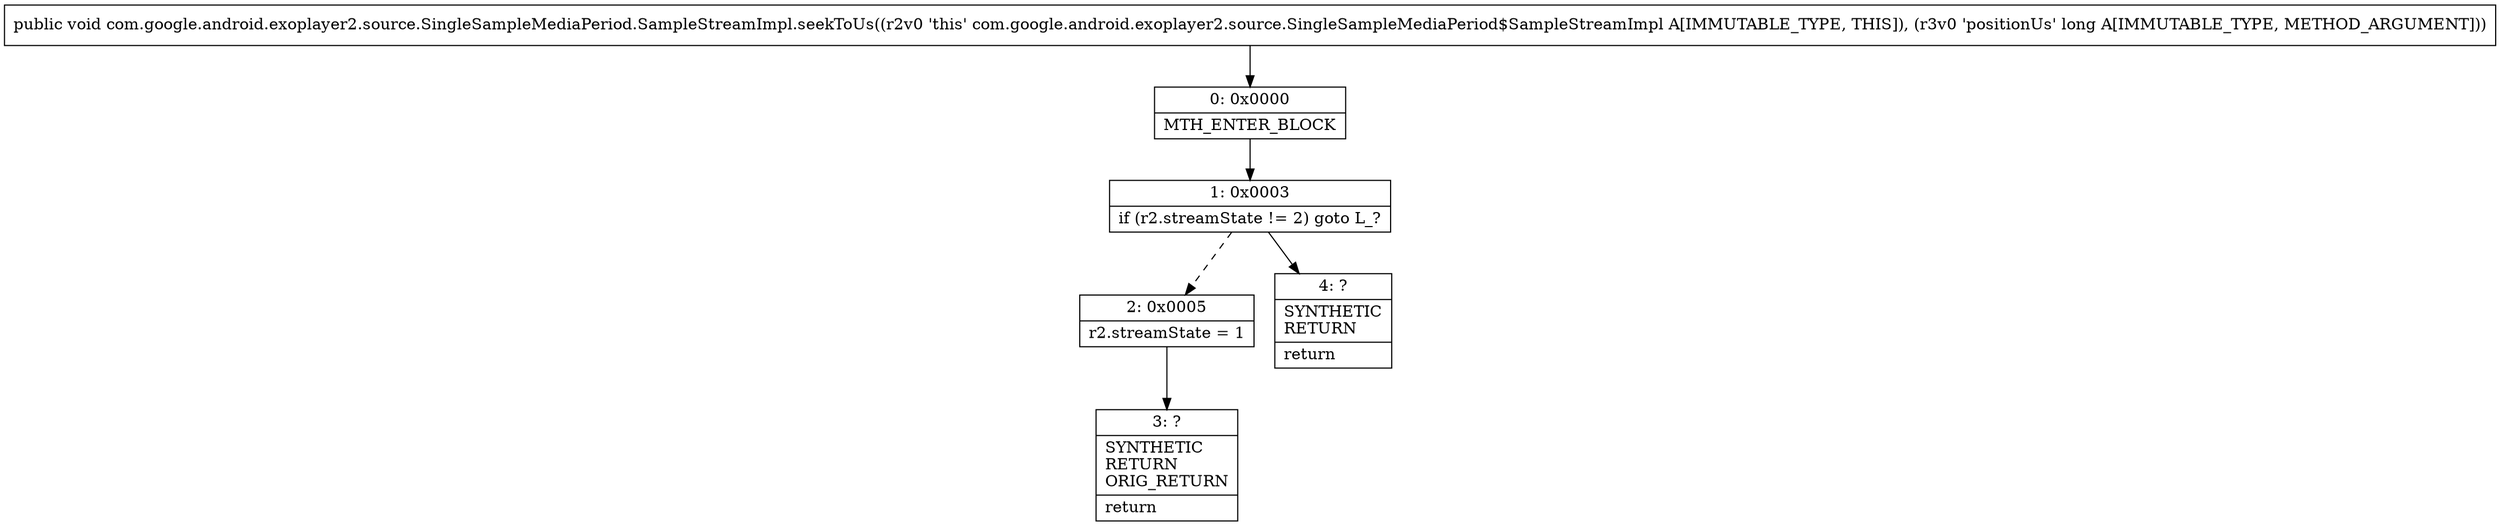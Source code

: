 digraph "CFG forcom.google.android.exoplayer2.source.SingleSampleMediaPeriod.SampleStreamImpl.seekToUs(J)V" {
Node_0 [shape=record,label="{0\:\ 0x0000|MTH_ENTER_BLOCK\l}"];
Node_1 [shape=record,label="{1\:\ 0x0003|if (r2.streamState != 2) goto L_?\l}"];
Node_2 [shape=record,label="{2\:\ 0x0005|r2.streamState = 1\l}"];
Node_3 [shape=record,label="{3\:\ ?|SYNTHETIC\lRETURN\lORIG_RETURN\l|return\l}"];
Node_4 [shape=record,label="{4\:\ ?|SYNTHETIC\lRETURN\l|return\l}"];
MethodNode[shape=record,label="{public void com.google.android.exoplayer2.source.SingleSampleMediaPeriod.SampleStreamImpl.seekToUs((r2v0 'this' com.google.android.exoplayer2.source.SingleSampleMediaPeriod$SampleStreamImpl A[IMMUTABLE_TYPE, THIS]), (r3v0 'positionUs' long A[IMMUTABLE_TYPE, METHOD_ARGUMENT])) }"];
MethodNode -> Node_0;
Node_0 -> Node_1;
Node_1 -> Node_2[style=dashed];
Node_1 -> Node_4;
Node_2 -> Node_3;
}

